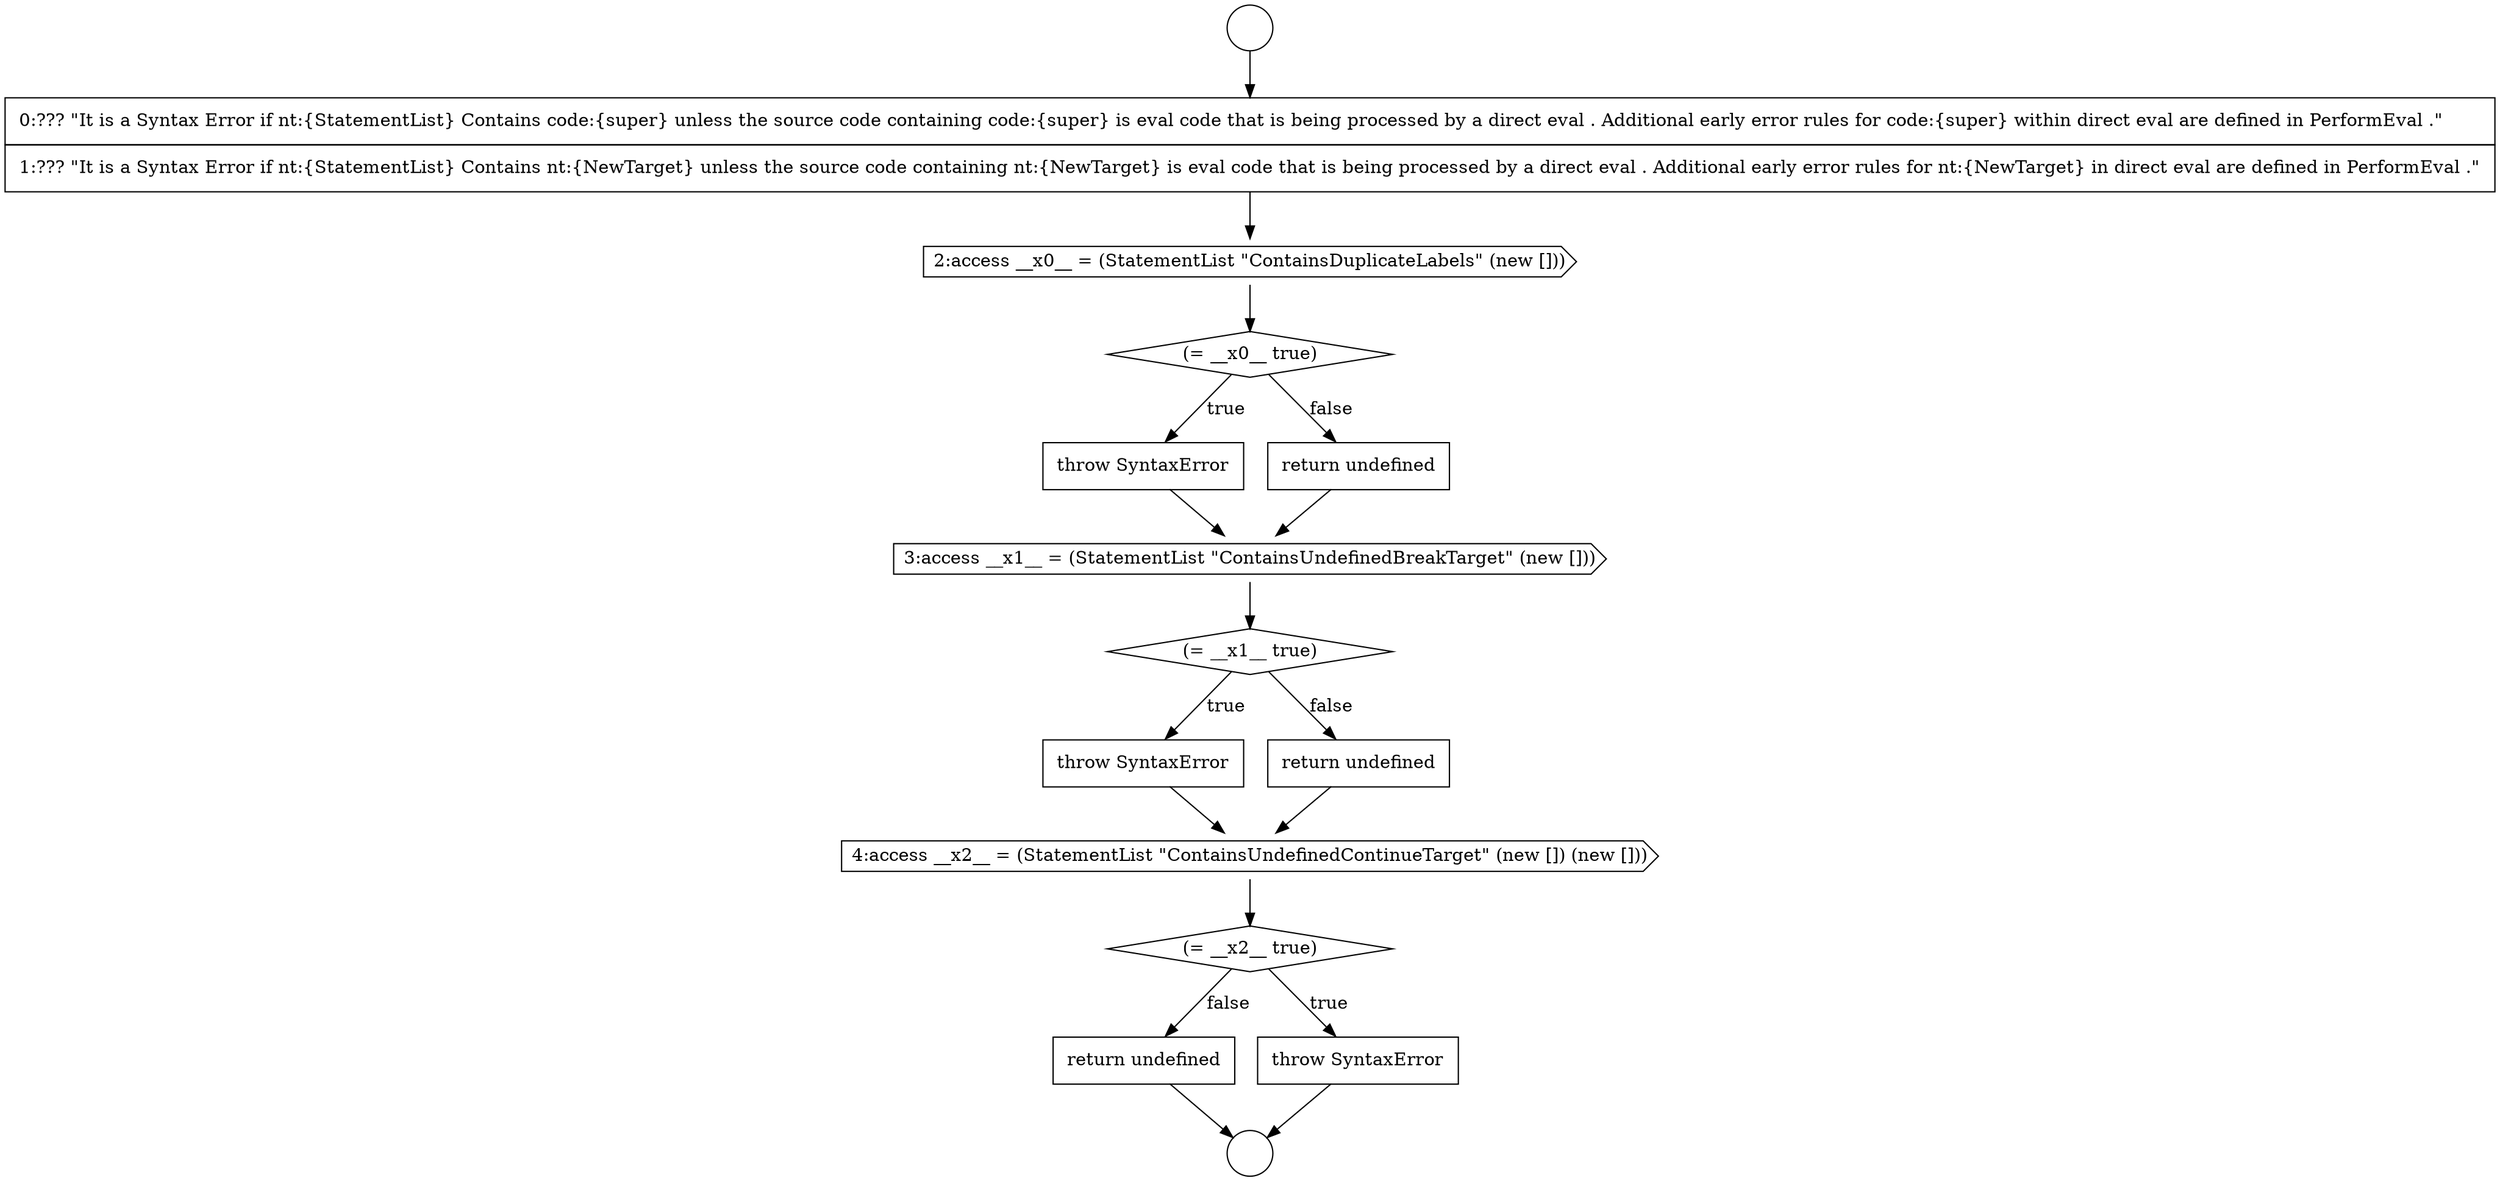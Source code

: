 digraph {
  node20345 [shape=diamond, label=<<font color="black">(= __x2__ true)</font>> color="black" fillcolor="white" style=filled]
  node20340 [shape=cds, label=<<font color="black">3:access __x1__ = (StatementList &quot;ContainsUndefinedBreakTarget&quot; (new []))</font>> color="black" fillcolor="white" style=filled]
  node20344 [shape=cds, label=<<font color="black">4:access __x2__ = (StatementList &quot;ContainsUndefinedContinueTarget&quot; (new []) (new []))</font>> color="black" fillcolor="white" style=filled]
  node20341 [shape=diamond, label=<<font color="black">(= __x1__ true)</font>> color="black" fillcolor="white" style=filled]
  node20347 [shape=none, margin=0, label=<<font color="black">
    <table border="0" cellborder="1" cellspacing="0" cellpadding="10">
      <tr><td align="left">return undefined</td></tr>
    </table>
  </font>> color="black" fillcolor="white" style=filled]
  node20342 [shape=none, margin=0, label=<<font color="black">
    <table border="0" cellborder="1" cellspacing="0" cellpadding="10">
      <tr><td align="left">throw SyntaxError</td></tr>
    </table>
  </font>> color="black" fillcolor="white" style=filled]
  node20338 [shape=none, margin=0, label=<<font color="black">
    <table border="0" cellborder="1" cellspacing="0" cellpadding="10">
      <tr><td align="left">throw SyntaxError</td></tr>
    </table>
  </font>> color="black" fillcolor="white" style=filled]
  node20334 [shape=circle label=" " color="black" fillcolor="white" style=filled]
  node20343 [shape=none, margin=0, label=<<font color="black">
    <table border="0" cellborder="1" cellspacing="0" cellpadding="10">
      <tr><td align="left">return undefined</td></tr>
    </table>
  </font>> color="black" fillcolor="white" style=filled]
  node20346 [shape=none, margin=0, label=<<font color="black">
    <table border="0" cellborder="1" cellspacing="0" cellpadding="10">
      <tr><td align="left">throw SyntaxError</td></tr>
    </table>
  </font>> color="black" fillcolor="white" style=filled]
  node20336 [shape=cds, label=<<font color="black">2:access __x0__ = (StatementList &quot;ContainsDuplicateLabels&quot; (new []))</font>> color="black" fillcolor="white" style=filled]
  node20333 [shape=circle label=" " color="black" fillcolor="white" style=filled]
  node20339 [shape=none, margin=0, label=<<font color="black">
    <table border="0" cellborder="1" cellspacing="0" cellpadding="10">
      <tr><td align="left">return undefined</td></tr>
    </table>
  </font>> color="black" fillcolor="white" style=filled]
  node20335 [shape=none, margin=0, label=<<font color="black">
    <table border="0" cellborder="1" cellspacing="0" cellpadding="10">
      <tr><td align="left">0:??? &quot;It is a Syntax Error if nt:{StatementList} Contains code:{super} unless the source code containing code:{super} is eval code that is being processed by a direct eval . Additional early error rules for code:{super} within direct eval are defined in PerformEval .&quot;</td></tr>
      <tr><td align="left">1:??? &quot;It is a Syntax Error if nt:{StatementList} Contains nt:{NewTarget} unless the source code containing nt:{NewTarget} is eval code that is being processed by a direct eval . Additional early error rules for nt:{NewTarget} in direct eval are defined in PerformEval .&quot;</td></tr>
    </table>
  </font>> color="black" fillcolor="white" style=filled]
  node20337 [shape=diamond, label=<<font color="black">(= __x0__ true)</font>> color="black" fillcolor="white" style=filled]
  node20333 -> node20335 [ color="black"]
  node20342 -> node20344 [ color="black"]
  node20337 -> node20338 [label=<<font color="black">true</font>> color="black"]
  node20337 -> node20339 [label=<<font color="black">false</font>> color="black"]
  node20335 -> node20336 [ color="black"]
  node20345 -> node20346 [label=<<font color="black">true</font>> color="black"]
  node20345 -> node20347 [label=<<font color="black">false</font>> color="black"]
  node20344 -> node20345 [ color="black"]
  node20346 -> node20334 [ color="black"]
  node20340 -> node20341 [ color="black"]
  node20343 -> node20344 [ color="black"]
  node20336 -> node20337 [ color="black"]
  node20339 -> node20340 [ color="black"]
  node20341 -> node20342 [label=<<font color="black">true</font>> color="black"]
  node20341 -> node20343 [label=<<font color="black">false</font>> color="black"]
  node20338 -> node20340 [ color="black"]
  node20347 -> node20334 [ color="black"]
}

